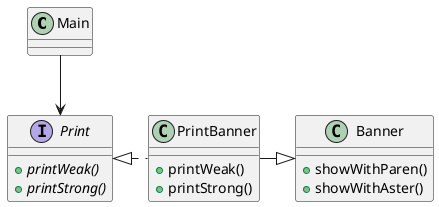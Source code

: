 @startuml

class Main {
}
interface Print {
    +{abstract} printWeak()
    +{abstract} printStrong()
}
class PrintBanner {
    +printWeak()
    +printStrong()
}
class Banner {
    +showWithParen()
    +showWithAster()
}

Main --> Print
Print <|. PrintBanner
PrintBanner -|> Banner

@enduml